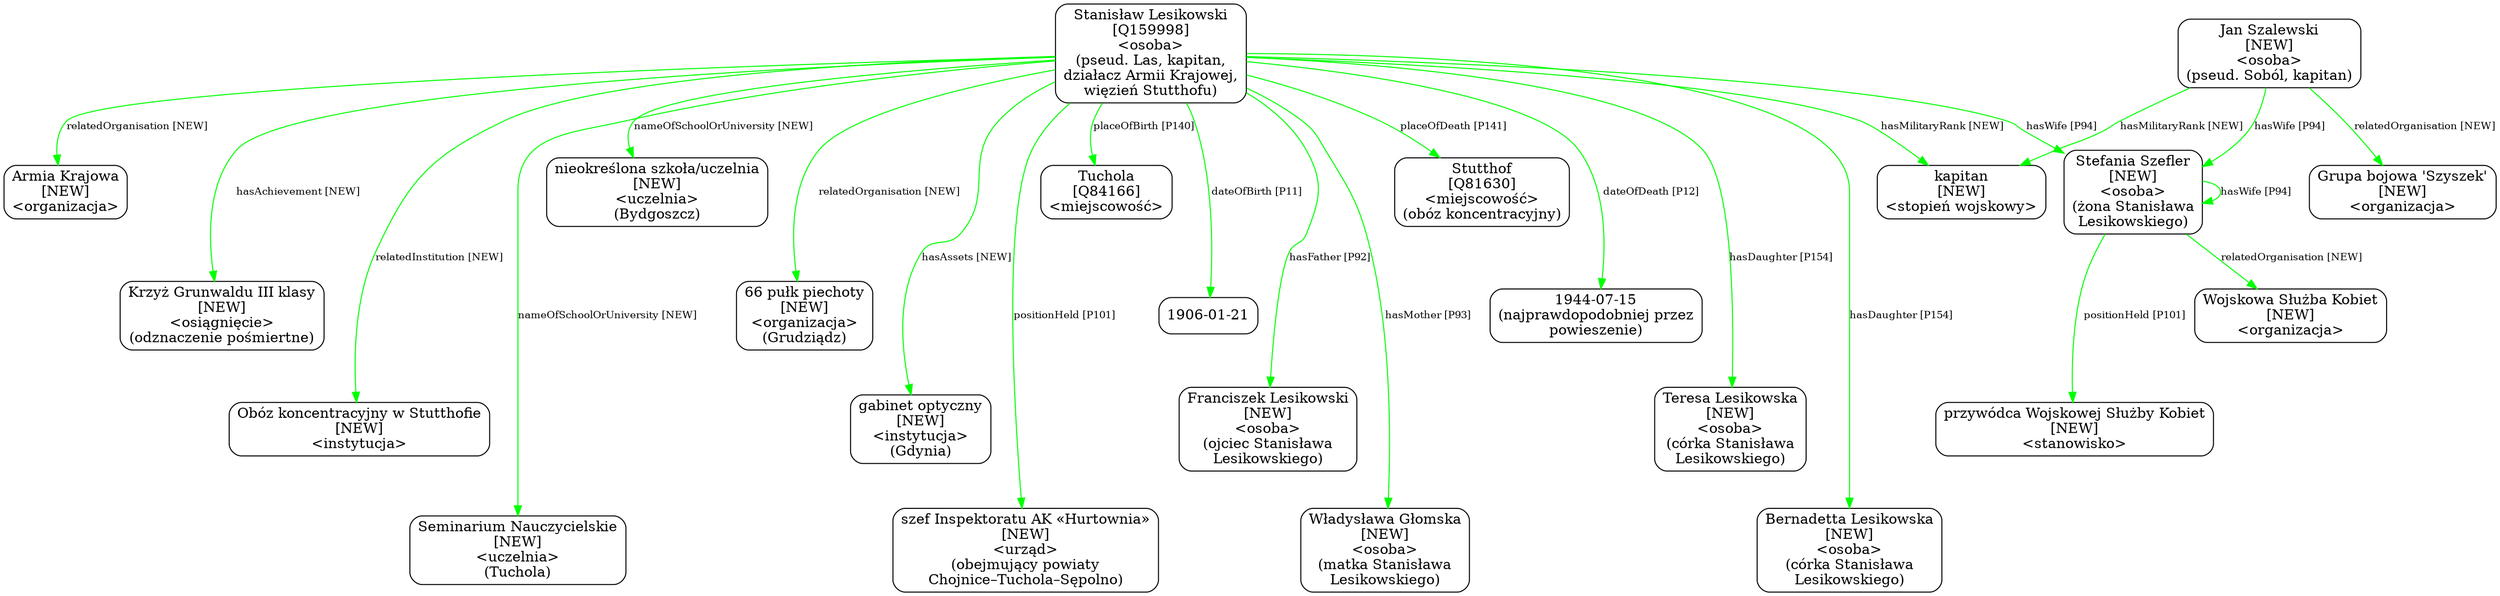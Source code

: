 digraph {
	node [shape=box,
		style=rounded
	];
	edge [fontsize=10];
	"Stanisław Lesikowski
[Q159998]
<osoba>
(pseud. Las, kapitan,
działacz Armii Krajowej,
więzień Stutthofu)"	[color=black,
		label="Stanisław Lesikowski
[Q159998]
<osoba>
(pseud. Las, kapitan,
działacz Armii Krajowej,
więzień Stutthofu)"];
	"Stefania Szefler
[NEW]
<osoba>
(żona Stanisława
Lesikowskiego)"	[color=black,
		label="Stefania Szefler
[NEW]
<osoba>
(żona Stanisława
Lesikowskiego)"];
	"Stanisław Lesikowski
[Q159998]
<osoba>
(pseud. Las, kapitan,
działacz Armii Krajowej,
więzień Stutthofu)" -> "Stefania Szefler
[NEW]
<osoba>
(żona Stanisława
Lesikowskiego)"	[color=green,
		label="hasWife [P94]"];
	"Stanisław Lesikowski
[Q159998]
<osoba>
(pseud. Las, kapitan,
działacz Armii Krajowej,
więzień Stutthofu)" -> "Tuchola
[Q84166]
<miejscowość>"	[color=green,
		label="placeOfBirth [P140]",
		minlen=1];
	"Stanisław Lesikowski
[Q159998]
<osoba>
(pseud. Las, kapitan,
działacz Armii Krajowej,
więzień Stutthofu)" -> "1906-01-21"	[color=green,
		label="dateOfBirth [P11]",
		minlen=2];
	"Stanisław Lesikowski
[Q159998]
<osoba>
(pseud. Las, kapitan,
działacz Armii Krajowej,
więzień Stutthofu)" -> "Franciszek Lesikowski
[NEW]
<osoba>
(ojciec Stanisława
Lesikowskiego)"	[color=green,
		label="hasFather [P92]",
		minlen=3];
	"Stanisław Lesikowski
[Q159998]
<osoba>
(pseud. Las, kapitan,
działacz Armii Krajowej,
więzień Stutthofu)" -> "Władysława Głomska
[NEW]
<osoba>
(matka Stanisława
Lesikowskiego)"	[color=green,
		label="hasMother [P93]",
		minlen=4];
	"Stanisław Lesikowski
[Q159998]
<osoba>
(pseud. Las, kapitan,
działacz Armii Krajowej,
więzień Stutthofu)" -> "Stutthof
[Q81630]
<miejscowość>
(obóz koncentracyjny)"	[color=green,
		label="placeOfDeath [P141]",
		minlen=1];
	"Stanisław Lesikowski
[Q159998]
<osoba>
(pseud. Las, kapitan,
działacz Armii Krajowej,
więzień Stutthofu)" -> "1944-07-15
(najprawdopodobniej przez
powieszenie)"	[color=green,
		label="dateOfDeath [P12]",
		minlen=2];
	"Stanisław Lesikowski
[Q159998]
<osoba>
(pseud. Las, kapitan,
działacz Armii Krajowej,
więzień Stutthofu)" -> "Teresa Lesikowska
[NEW]
<osoba>
(córka Stanisława
Lesikowskiego)"	[color=green,
		label="hasDaughter [P154]",
		minlen=3];
	"Stanisław Lesikowski
[Q159998]
<osoba>
(pseud. Las, kapitan,
działacz Armii Krajowej,
więzień Stutthofu)" -> "Bernadetta Lesikowska
[NEW]
<osoba>
(córka Stanisława
Lesikowskiego)"	[color=green,
		label="hasDaughter [P154]",
		minlen=4];
	"Stanisław Lesikowski
[Q159998]
<osoba>
(pseud. Las, kapitan,
działacz Armii Krajowej,
więzień Stutthofu)" -> "kapitan
[NEW]
<stopień wojskowy>"	[color=green,
		label="hasMilitaryRank [NEW]"];
	"Stanisław Lesikowski
[Q159998]
<osoba>
(pseud. Las, kapitan,
działacz Armii Krajowej,
więzień Stutthofu)" -> "Armia Krajowa
[NEW]
<organizacja>"	[color=green,
		label="relatedOrganisation [NEW]",
		minlen=1];
	"Stanisław Lesikowski
[Q159998]
<osoba>
(pseud. Las, kapitan,
działacz Armii Krajowej,
więzień Stutthofu)" -> "Krzyż Grunwaldu III klasy
[NEW]
<osiągnięcie>
(odznaczenie pośmiertne)"	[color=green,
		label="hasAchievement [NEW]",
		minlen=2];
	"Stanisław Lesikowski
[Q159998]
<osoba>
(pseud. Las, kapitan,
działacz Armii Krajowej,
więzień Stutthofu)" -> "Obóz koncentracyjny w Stutthofie
[NEW]
<instytucja>"	[color=green,
		label="relatedInstitution [NEW]",
		minlen=3];
	"Stanisław Lesikowski
[Q159998]
<osoba>
(pseud. Las, kapitan,
działacz Armii Krajowej,
więzień Stutthofu)" -> "Seminarium Nauczycielskie
[NEW]
<uczelnia>
(Tuchola)"	[color=green,
		label="nameOfSchoolOrUniversity [NEW]",
		minlen=4];
	"Stanisław Lesikowski
[Q159998]
<osoba>
(pseud. Las, kapitan,
działacz Armii Krajowej,
więzień Stutthofu)" -> "nieokreślona szkoła/uczelnia
[NEW]
<uczelnia>
(Bydgoszcz)"	[color=green,
		label="nameOfSchoolOrUniversity [NEW]",
		minlen=1];
	"Stanisław Lesikowski
[Q159998]
<osoba>
(pseud. Las, kapitan,
działacz Armii Krajowej,
więzień Stutthofu)" -> "66 pułk piechoty
[NEW]
<organizacja>
(Grudziądz)"	[color=green,
		label="relatedOrganisation [NEW]",
		minlen=2];
	"Stanisław Lesikowski
[Q159998]
<osoba>
(pseud. Las, kapitan,
działacz Armii Krajowej,
więzień Stutthofu)" -> "gabinet optyczny
[NEW]
<instytucja>
(Gdynia)"	[color=green,
		label="hasAssets [NEW]",
		minlen=3];
	"Stanisław Lesikowski
[Q159998]
<osoba>
(pseud. Las, kapitan,
działacz Armii Krajowej,
więzień Stutthofu)" -> "szef Inspektoratu AK «Hurtownia»
[NEW]
<urząd>
(obejmujący powiaty
Chojnice–Tuchola–Sępolno)"	[color=green,
		label="positionHeld [P101]",
		minlen=4];
	"Stefania Szefler
[NEW]
<osoba>
(żona Stanisława
Lesikowskiego)" -> "Stefania Szefler
[NEW]
<osoba>
(żona Stanisława
Lesikowskiego)"	[color=green,
		label="hasWife [P94]"];
	"Stefania Szefler
[NEW]
<osoba>
(żona Stanisława
Lesikowskiego)" -> "Wojskowa Służba Kobiet
[NEW]
<organizacja>"	[color=green,
		label="relatedOrganisation [NEW]",
		minlen=1];
	"Stefania Szefler
[NEW]
<osoba>
(żona Stanisława
Lesikowskiego)" -> "przywódca Wojskowej Służby Kobiet
[NEW]
<stanowisko>"	[color=green,
		label="positionHeld [P101]",
		minlen=2];
	"Jan Szalewski
[NEW]
<osoba>
(pseud. Soból, kapitan)"	[color=black,
		label="Jan Szalewski
[NEW]
<osoba>
(pseud. Soból, kapitan)"];
	"Jan Szalewski
[NEW]
<osoba>
(pseud. Soból, kapitan)" -> "Stefania Szefler
[NEW]
<osoba>
(żona Stanisława
Lesikowskiego)"	[color=green,
		label="hasWife [P94]"];
	"Jan Szalewski
[NEW]
<osoba>
(pseud. Soból, kapitan)" -> "kapitan
[NEW]
<stopień wojskowy>"	[color=green,
		label="hasMilitaryRank [NEW]"];
	"Jan Szalewski
[NEW]
<osoba>
(pseud. Soból, kapitan)" -> "Grupa bojowa 'Szyszek'
[NEW]
<organizacja>"	[color=green,
		label="relatedOrganisation [NEW]",
		minlen=1];
}
